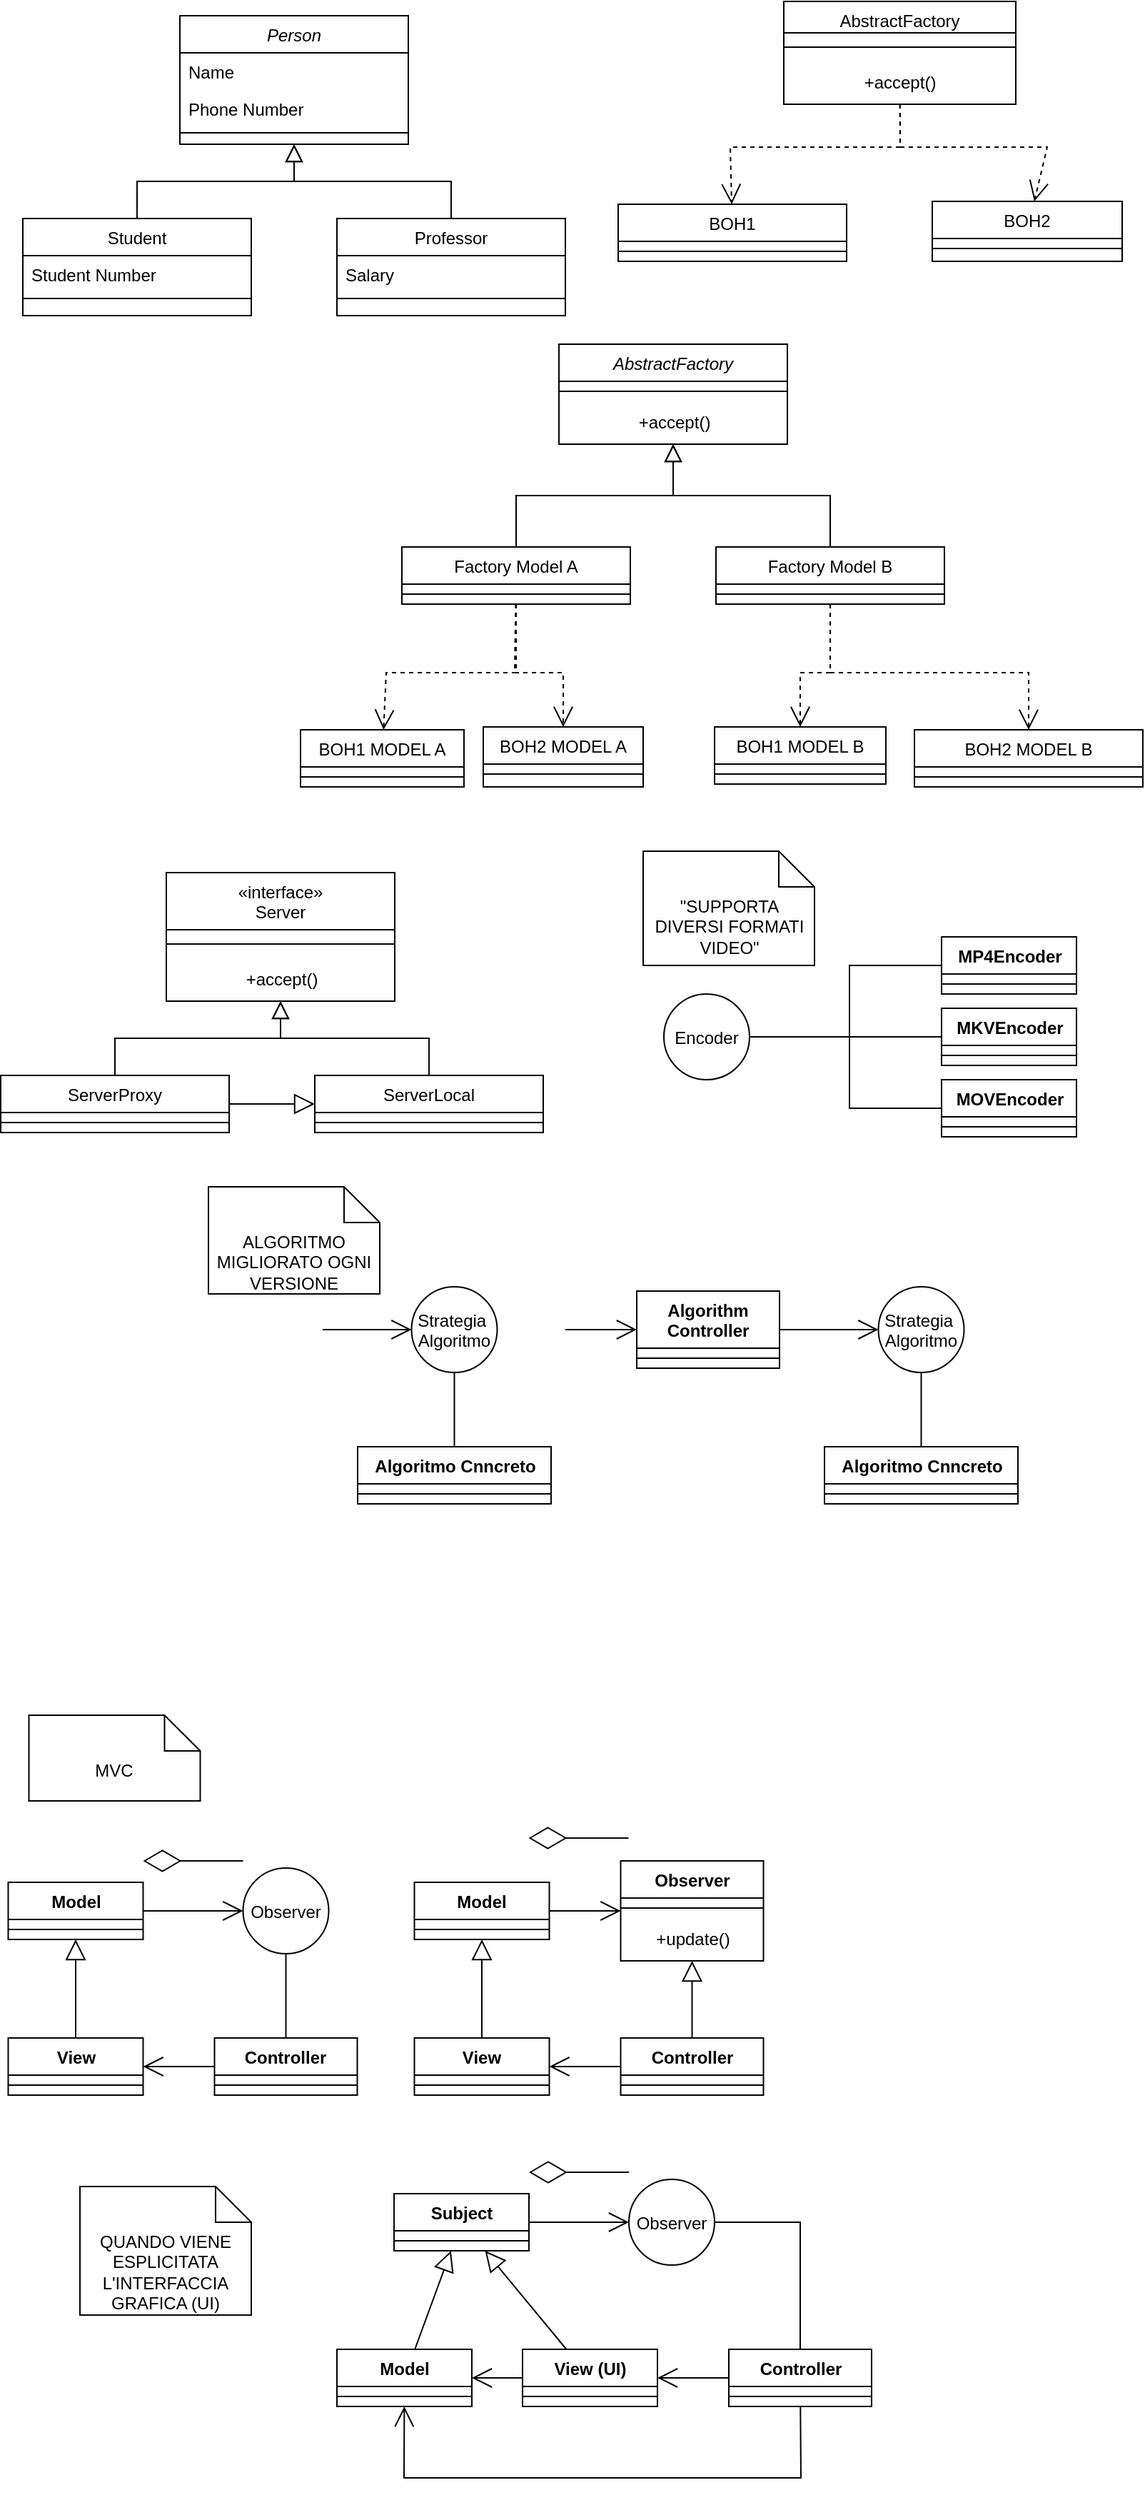 <mxfile version="26.0.14">
  <diagram id="C5RBs43oDa-KdzZeNtuy" name="Page-1">
    <mxGraphModel dx="1434" dy="784" grid="1" gridSize="10" guides="1" tooltips="1" connect="1" arrows="1" fold="1" page="1" pageScale="1" pageWidth="827" pageHeight="1169" math="0" shadow="0">
      <root>
        <mxCell id="WIyWlLk6GJQsqaUBKTNV-0" />
        <mxCell id="WIyWlLk6GJQsqaUBKTNV-1" parent="WIyWlLk6GJQsqaUBKTNV-0" />
        <mxCell id="zkfFHV4jXpPFQw0GAbJ--0" value="Person" style="swimlane;fontStyle=2;align=center;verticalAlign=top;childLayout=stackLayout;horizontal=1;startSize=26;horizontalStack=0;resizeParent=1;resizeLast=0;collapsible=1;marginBottom=0;rounded=0;shadow=0;strokeWidth=1;" parent="WIyWlLk6GJQsqaUBKTNV-1" vertex="1">
          <mxGeometry x="140" y="10" width="160" height="90" as="geometry">
            <mxRectangle x="230" y="140" width="160" height="26" as="alternateBounds" />
          </mxGeometry>
        </mxCell>
        <mxCell id="zkfFHV4jXpPFQw0GAbJ--1" value="Name" style="text;align=left;verticalAlign=top;spacingLeft=4;spacingRight=4;overflow=hidden;rotatable=0;points=[[0,0.5],[1,0.5]];portConstraint=eastwest;" parent="zkfFHV4jXpPFQw0GAbJ--0" vertex="1">
          <mxGeometry y="26" width="160" height="26" as="geometry" />
        </mxCell>
        <mxCell id="zkfFHV4jXpPFQw0GAbJ--2" value="Phone Number" style="text;align=left;verticalAlign=top;spacingLeft=4;spacingRight=4;overflow=hidden;rotatable=0;points=[[0,0.5],[1,0.5]];portConstraint=eastwest;rounded=0;shadow=0;html=0;" parent="zkfFHV4jXpPFQw0GAbJ--0" vertex="1">
          <mxGeometry y="52" width="160" height="26" as="geometry" />
        </mxCell>
        <mxCell id="zkfFHV4jXpPFQw0GAbJ--4" value="" style="line;html=1;strokeWidth=1;align=left;verticalAlign=middle;spacingTop=-1;spacingLeft=3;spacingRight=3;rotatable=0;labelPosition=right;points=[];portConstraint=eastwest;" parent="zkfFHV4jXpPFQw0GAbJ--0" vertex="1">
          <mxGeometry y="78" width="160" height="8" as="geometry" />
        </mxCell>
        <mxCell id="zkfFHV4jXpPFQw0GAbJ--6" value="Student" style="swimlane;fontStyle=0;align=center;verticalAlign=top;childLayout=stackLayout;horizontal=1;startSize=26;horizontalStack=0;resizeParent=1;resizeLast=0;collapsible=1;marginBottom=0;rounded=0;shadow=0;strokeWidth=1;" parent="WIyWlLk6GJQsqaUBKTNV-1" vertex="1">
          <mxGeometry x="30" y="152" width="160" height="68" as="geometry">
            <mxRectangle x="120" y="360" width="160" height="26" as="alternateBounds" />
          </mxGeometry>
        </mxCell>
        <mxCell id="zkfFHV4jXpPFQw0GAbJ--7" value="Student Number" style="text;align=left;verticalAlign=top;spacingLeft=4;spacingRight=4;overflow=hidden;rotatable=0;points=[[0,0.5],[1,0.5]];portConstraint=eastwest;" parent="zkfFHV4jXpPFQw0GAbJ--6" vertex="1">
          <mxGeometry y="26" width="160" height="26" as="geometry" />
        </mxCell>
        <mxCell id="zkfFHV4jXpPFQw0GAbJ--9" value="" style="line;html=1;strokeWidth=1;align=left;verticalAlign=middle;spacingTop=-1;spacingLeft=3;spacingRight=3;rotatable=0;labelPosition=right;points=[];portConstraint=eastwest;" parent="zkfFHV4jXpPFQw0GAbJ--6" vertex="1">
          <mxGeometry y="52" width="160" height="8" as="geometry" />
        </mxCell>
        <mxCell id="zkfFHV4jXpPFQw0GAbJ--12" value="" style="endArrow=block;endSize=10;endFill=0;shadow=0;strokeWidth=1;rounded=0;curved=0;edgeStyle=elbowEdgeStyle;elbow=vertical;" parent="WIyWlLk6GJQsqaUBKTNV-1" source="zkfFHV4jXpPFQw0GAbJ--6" target="zkfFHV4jXpPFQw0GAbJ--0" edge="1">
          <mxGeometry width="160" relative="1" as="geometry">
            <mxPoint x="190" y="63" as="sourcePoint" />
            <mxPoint x="190" y="63" as="targetPoint" />
          </mxGeometry>
        </mxCell>
        <mxCell id="zkfFHV4jXpPFQw0GAbJ--13" value="Professor" style="swimlane;fontStyle=0;align=center;verticalAlign=top;childLayout=stackLayout;horizontal=1;startSize=26;horizontalStack=0;resizeParent=1;resizeLast=0;collapsible=1;marginBottom=0;rounded=0;shadow=0;strokeWidth=1;" parent="WIyWlLk6GJQsqaUBKTNV-1" vertex="1">
          <mxGeometry x="250" y="152" width="160" height="68" as="geometry">
            <mxRectangle x="340" y="380" width="170" height="26" as="alternateBounds" />
          </mxGeometry>
        </mxCell>
        <mxCell id="zkfFHV4jXpPFQw0GAbJ--14" value="Salary" style="text;align=left;verticalAlign=top;spacingLeft=4;spacingRight=4;overflow=hidden;rotatable=0;points=[[0,0.5],[1,0.5]];portConstraint=eastwest;" parent="zkfFHV4jXpPFQw0GAbJ--13" vertex="1">
          <mxGeometry y="26" width="160" height="26" as="geometry" />
        </mxCell>
        <mxCell id="zkfFHV4jXpPFQw0GAbJ--15" value="" style="line;html=1;strokeWidth=1;align=left;verticalAlign=middle;spacingTop=-1;spacingLeft=3;spacingRight=3;rotatable=0;labelPosition=right;points=[];portConstraint=eastwest;" parent="zkfFHV4jXpPFQw0GAbJ--13" vertex="1">
          <mxGeometry y="52" width="160" height="8" as="geometry" />
        </mxCell>
        <mxCell id="zkfFHV4jXpPFQw0GAbJ--16" value="" style="endArrow=block;endSize=10;endFill=0;shadow=0;strokeWidth=1;rounded=0;curved=0;edgeStyle=elbowEdgeStyle;elbow=vertical;" parent="WIyWlLk6GJQsqaUBKTNV-1" source="zkfFHV4jXpPFQw0GAbJ--13" target="zkfFHV4jXpPFQw0GAbJ--0" edge="1">
          <mxGeometry width="160" relative="1" as="geometry">
            <mxPoint x="200" y="233" as="sourcePoint" />
            <mxPoint x="300" y="131" as="targetPoint" />
          </mxGeometry>
        </mxCell>
        <mxCell id="jRXq9o4tD8H6yFAI-L7B-64" value="View" style="swimlane;fontStyle=1;align=center;verticalAlign=top;childLayout=stackLayout;horizontal=1;startSize=26;horizontalStack=0;resizeParent=1;resizeParentMax=0;resizeLast=0;collapsible=1;marginBottom=0;whiteSpace=wrap;html=1;" parent="WIyWlLk6GJQsqaUBKTNV-1" vertex="1">
          <mxGeometry x="19.75" y="1426" width="94.5" height="40" as="geometry" />
        </mxCell>
        <mxCell id="jRXq9o4tD8H6yFAI-L7B-66" value="" style="line;strokeWidth=1;fillColor=none;align=left;verticalAlign=middle;spacingTop=-1;spacingLeft=3;spacingRight=3;rotatable=0;labelPosition=right;points=[];portConstraint=eastwest;strokeColor=inherit;" parent="jRXq9o4tD8H6yFAI-L7B-64" vertex="1">
          <mxGeometry y="26" width="94.5" height="14" as="geometry" />
        </mxCell>
        <mxCell id="jRXq9o4tD8H6yFAI-L7B-68" value="Model" style="swimlane;fontStyle=1;align=center;verticalAlign=top;childLayout=stackLayout;horizontal=1;startSize=26;horizontalStack=0;resizeParent=1;resizeParentMax=0;resizeLast=0;collapsible=1;marginBottom=0;whiteSpace=wrap;html=1;" parent="WIyWlLk6GJQsqaUBKTNV-1" vertex="1">
          <mxGeometry x="19.75" y="1317" width="94.5" height="40" as="geometry" />
        </mxCell>
        <mxCell id="jRXq9o4tD8H6yFAI-L7B-70" value="" style="line;strokeWidth=1;fillColor=none;align=left;verticalAlign=middle;spacingTop=-1;spacingLeft=3;spacingRight=3;rotatable=0;labelPosition=right;points=[];portConstraint=eastwest;strokeColor=inherit;" parent="jRXq9o4tD8H6yFAI-L7B-68" vertex="1">
          <mxGeometry y="26" width="94.5" height="14" as="geometry" />
        </mxCell>
        <mxCell id="jRXq9o4tD8H6yFAI-L7B-72" value="Controller" style="swimlane;fontStyle=1;align=center;verticalAlign=top;childLayout=stackLayout;horizontal=1;startSize=26;horizontalStack=0;resizeParent=1;resizeParentMax=0;resizeLast=0;collapsible=1;marginBottom=0;whiteSpace=wrap;html=1;" parent="WIyWlLk6GJQsqaUBKTNV-1" vertex="1">
          <mxGeometry x="164.25" y="1426" width="100" height="40" as="geometry" />
        </mxCell>
        <mxCell id="jRXq9o4tD8H6yFAI-L7B-74" value="" style="line;strokeWidth=1;fillColor=none;align=left;verticalAlign=middle;spacingTop=-1;spacingLeft=3;spacingRight=3;rotatable=0;labelPosition=right;points=[];portConstraint=eastwest;strokeColor=inherit;" parent="jRXq9o4tD8H6yFAI-L7B-72" vertex="1">
          <mxGeometry y="26" width="100" height="14" as="geometry" />
        </mxCell>
        <mxCell id="jRXq9o4tD8H6yFAI-L7B-76" value="" style="endArrow=open;endFill=1;endSize=12;html=1;rounded=0;" parent="WIyWlLk6GJQsqaUBKTNV-1" source="jRXq9o4tD8H6yFAI-L7B-72" target="jRXq9o4tD8H6yFAI-L7B-64" edge="1">
          <mxGeometry width="160" relative="1" as="geometry">
            <mxPoint x="-44.25" y="1465" as="sourcePoint" />
            <mxPoint x="15.75" y="1465" as="targetPoint" />
          </mxGeometry>
        </mxCell>
        <mxCell id="jRXq9o4tD8H6yFAI-L7B-86" style="edgeStyle=orthogonalEdgeStyle;rounded=0;orthogonalLoop=1;jettySize=auto;html=1;entryX=0.5;entryY=0;entryDx=0;entryDy=0;strokeColor=default;curved=0;endArrow=none;endFill=0;startFill=0;" parent="WIyWlLk6GJQsqaUBKTNV-1" source="jRXq9o4tD8H6yFAI-L7B-104" target="jRXq9o4tD8H6yFAI-L7B-72" edge="1">
          <mxGeometry relative="1" as="geometry">
            <mxPoint x="214.25" y="1365.5" as="sourcePoint" />
          </mxGeometry>
        </mxCell>
        <mxCell id="jRXq9o4tD8H6yFAI-L7B-82" value="" style="endArrow=open;endFill=1;endSize=12;html=1;rounded=0;" parent="WIyWlLk6GJQsqaUBKTNV-1" source="jRXq9o4tD8H6yFAI-L7B-68" target="jRXq9o4tD8H6yFAI-L7B-104" edge="1">
          <mxGeometry width="160" relative="1" as="geometry">
            <mxPoint x="19.75" y="1334" as="sourcePoint" />
            <mxPoint x="185.75" y="1337" as="targetPoint" />
          </mxGeometry>
        </mxCell>
        <mxCell id="jRXq9o4tD8H6yFAI-L7B-84" value="" style="endArrow=block;endFill=0;endSize=12;html=1;rounded=0;" parent="WIyWlLk6GJQsqaUBKTNV-1" source="jRXq9o4tD8H6yFAI-L7B-64" target="jRXq9o4tD8H6yFAI-L7B-68" edge="1">
          <mxGeometry width="160" relative="1" as="geometry">
            <mxPoint x="95.75" y="1436" as="sourcePoint" />
            <mxPoint x="255.75" y="1436" as="targetPoint" />
          </mxGeometry>
        </mxCell>
        <mxCell id="jRXq9o4tD8H6yFAI-L7B-87" value="MVC" style="shape=note2;boundedLbl=1;whiteSpace=wrap;html=1;size=25;verticalAlign=top;align=center;" parent="WIyWlLk6GJQsqaUBKTNV-1" vertex="1">
          <mxGeometry x="34.25" y="1200" width="120" height="60" as="geometry" />
        </mxCell>
        <mxCell id="jRXq9o4tD8H6yFAI-L7B-88" value="View" style="swimlane;fontStyle=1;align=center;verticalAlign=top;childLayout=stackLayout;horizontal=1;startSize=26;horizontalStack=0;resizeParent=1;resizeParentMax=0;resizeLast=0;collapsible=1;marginBottom=0;whiteSpace=wrap;html=1;" parent="WIyWlLk6GJQsqaUBKTNV-1" vertex="1">
          <mxGeometry x="304.25" y="1426" width="94.5" height="40" as="geometry" />
        </mxCell>
        <mxCell id="jRXq9o4tD8H6yFAI-L7B-89" value="" style="line;strokeWidth=1;fillColor=none;align=left;verticalAlign=middle;spacingTop=-1;spacingLeft=3;spacingRight=3;rotatable=0;labelPosition=right;points=[];portConstraint=eastwest;strokeColor=inherit;" parent="jRXq9o4tD8H6yFAI-L7B-88" vertex="1">
          <mxGeometry y="26" width="94.5" height="14" as="geometry" />
        </mxCell>
        <mxCell id="jRXq9o4tD8H6yFAI-L7B-90" value="Model" style="swimlane;fontStyle=1;align=center;verticalAlign=top;childLayout=stackLayout;horizontal=1;startSize=26;horizontalStack=0;resizeParent=1;resizeParentMax=0;resizeLast=0;collapsible=1;marginBottom=0;whiteSpace=wrap;html=1;" parent="WIyWlLk6GJQsqaUBKTNV-1" vertex="1">
          <mxGeometry x="304.25" y="1317" width="94.5" height="40" as="geometry" />
        </mxCell>
        <mxCell id="jRXq9o4tD8H6yFAI-L7B-91" value="" style="line;strokeWidth=1;fillColor=none;align=left;verticalAlign=middle;spacingTop=-1;spacingLeft=3;spacingRight=3;rotatable=0;labelPosition=right;points=[];portConstraint=eastwest;strokeColor=inherit;" parent="jRXq9o4tD8H6yFAI-L7B-90" vertex="1">
          <mxGeometry y="26" width="94.5" height="14" as="geometry" />
        </mxCell>
        <mxCell id="jRXq9o4tD8H6yFAI-L7B-92" value="Controller" style="swimlane;fontStyle=1;align=center;verticalAlign=top;childLayout=stackLayout;horizontal=1;startSize=26;horizontalStack=0;resizeParent=1;resizeParentMax=0;resizeLast=0;collapsible=1;marginBottom=0;whiteSpace=wrap;html=1;" parent="WIyWlLk6GJQsqaUBKTNV-1" vertex="1">
          <mxGeometry x="448.75" y="1426" width="100" height="40" as="geometry" />
        </mxCell>
        <mxCell id="jRXq9o4tD8H6yFAI-L7B-93" value="" style="line;strokeWidth=1;fillColor=none;align=left;verticalAlign=middle;spacingTop=-1;spacingLeft=3;spacingRight=3;rotatable=0;labelPosition=right;points=[];portConstraint=eastwest;strokeColor=inherit;" parent="jRXq9o4tD8H6yFAI-L7B-92" vertex="1">
          <mxGeometry y="26" width="100" height="14" as="geometry" />
        </mxCell>
        <mxCell id="jRXq9o4tD8H6yFAI-L7B-94" value="" style="endArrow=open;endFill=1;endSize=12;html=1;rounded=0;" parent="WIyWlLk6GJQsqaUBKTNV-1" source="jRXq9o4tD8H6yFAI-L7B-92" target="jRXq9o4tD8H6yFAI-L7B-88" edge="1">
          <mxGeometry width="160" relative="1" as="geometry">
            <mxPoint x="240.25" y="1465" as="sourcePoint" />
            <mxPoint x="300.25" y="1465" as="targetPoint" />
          </mxGeometry>
        </mxCell>
        <mxCell id="jRXq9o4tD8H6yFAI-L7B-97" value="" style="endArrow=open;endFill=1;endSize=12;html=1;rounded=0;" parent="WIyWlLk6GJQsqaUBKTNV-1" source="jRXq9o4tD8H6yFAI-L7B-90" target="jRXq9o4tD8H6yFAI-L7B-99" edge="1">
          <mxGeometry width="160" relative="1" as="geometry">
            <mxPoint x="304.25" y="1334" as="sourcePoint" />
            <mxPoint x="470.25" y="1337" as="targetPoint" />
          </mxGeometry>
        </mxCell>
        <mxCell id="jRXq9o4tD8H6yFAI-L7B-98" value="" style="endArrow=block;endFill=0;endSize=12;html=1;rounded=0;" parent="WIyWlLk6GJQsqaUBKTNV-1" source="jRXq9o4tD8H6yFAI-L7B-88" target="jRXq9o4tD8H6yFAI-L7B-90" edge="1">
          <mxGeometry width="160" relative="1" as="geometry">
            <mxPoint x="380.25" y="1436" as="sourcePoint" />
            <mxPoint x="540.25" y="1436" as="targetPoint" />
          </mxGeometry>
        </mxCell>
        <mxCell id="jRXq9o4tD8H6yFAI-L7B-99" value="Observer" style="swimlane;fontStyle=1;align=center;verticalAlign=top;childLayout=stackLayout;horizontal=1;startSize=26;horizontalStack=0;resizeParent=1;resizeParentMax=0;resizeLast=0;collapsible=1;marginBottom=0;whiteSpace=wrap;html=1;" parent="WIyWlLk6GJQsqaUBKTNV-1" vertex="1">
          <mxGeometry x="448.75" y="1302" width="100" height="70" as="geometry" />
        </mxCell>
        <mxCell id="jRXq9o4tD8H6yFAI-L7B-100" value="" style="line;strokeWidth=1;fillColor=none;align=left;verticalAlign=middle;spacingTop=-1;spacingLeft=3;spacingRight=3;rotatable=0;labelPosition=right;points=[];portConstraint=eastwest;strokeColor=inherit;" parent="jRXq9o4tD8H6yFAI-L7B-99" vertex="1">
          <mxGeometry y="26" width="100" height="14" as="geometry" />
        </mxCell>
        <mxCell id="jRXq9o4tD8H6yFAI-L7B-102" value="+update()" style="text;html=1;align=center;verticalAlign=middle;resizable=0;points=[];autosize=1;strokeColor=none;fillColor=none;" parent="jRXq9o4tD8H6yFAI-L7B-99" vertex="1">
          <mxGeometry y="40" width="100" height="30" as="geometry" />
        </mxCell>
        <mxCell id="jRXq9o4tD8H6yFAI-L7B-103" value="" style="endArrow=block;endFill=0;endSize=12;html=1;rounded=0;" parent="WIyWlLk6GJQsqaUBKTNV-1" source="jRXq9o4tD8H6yFAI-L7B-92" target="jRXq9o4tD8H6yFAI-L7B-99" edge="1">
          <mxGeometry width="160" relative="1" as="geometry">
            <mxPoint x="584.25" y="1434.5" as="sourcePoint" />
            <mxPoint x="584.25" y="1365.5" as="targetPoint" />
          </mxGeometry>
        </mxCell>
        <mxCell id="jRXq9o4tD8H6yFAI-L7B-104" value="Observer" style="ellipse;" parent="WIyWlLk6GJQsqaUBKTNV-1" vertex="1">
          <mxGeometry x="184.25" y="1307" width="60" height="60" as="geometry" />
        </mxCell>
        <mxCell id="jRXq9o4tD8H6yFAI-L7B-110" value="ServerProxy" style="swimlane;fontStyle=0;align=center;verticalAlign=top;childLayout=stackLayout;horizontal=1;startSize=26;horizontalStack=0;resizeParent=1;resizeLast=0;collapsible=1;marginBottom=0;rounded=0;shadow=0;strokeWidth=1;" parent="WIyWlLk6GJQsqaUBKTNV-1" vertex="1">
          <mxGeometry x="14.5" y="752" width="160" height="40" as="geometry">
            <mxRectangle x="120" y="360" width="160" height="26" as="alternateBounds" />
          </mxGeometry>
        </mxCell>
        <mxCell id="jRXq9o4tD8H6yFAI-L7B-112" value="" style="line;html=1;strokeWidth=1;align=left;verticalAlign=middle;spacingTop=-1;spacingLeft=3;spacingRight=3;rotatable=0;labelPosition=right;points=[];portConstraint=eastwest;" parent="jRXq9o4tD8H6yFAI-L7B-110" vertex="1">
          <mxGeometry y="26" width="160" height="14" as="geometry" />
        </mxCell>
        <mxCell id="jRXq9o4tD8H6yFAI-L7B-113" value="" style="endArrow=block;endSize=10;endFill=0;shadow=0;strokeWidth=1;rounded=0;curved=0;edgeStyle=elbowEdgeStyle;elbow=vertical;" parent="WIyWlLk6GJQsqaUBKTNV-1" source="jRXq9o4tD8H6yFAI-L7B-110" target="jRXq9o4tD8H6yFAI-L7B-122" edge="1">
          <mxGeometry width="160" relative="1" as="geometry">
            <mxPoint x="174.5" y="663" as="sourcePoint" />
            <mxPoint x="200" y="681" as="targetPoint" />
          </mxGeometry>
        </mxCell>
        <mxCell id="jRXq9o4tD8H6yFAI-L7B-114" value="ServerLocal" style="swimlane;fontStyle=0;align=center;verticalAlign=top;childLayout=stackLayout;horizontal=1;startSize=26;horizontalStack=0;resizeParent=1;resizeLast=0;collapsible=1;marginBottom=0;rounded=0;shadow=0;strokeWidth=1;" parent="WIyWlLk6GJQsqaUBKTNV-1" vertex="1">
          <mxGeometry x="234.5" y="752" width="160" height="40" as="geometry">
            <mxRectangle x="340" y="380" width="170" height="26" as="alternateBounds" />
          </mxGeometry>
        </mxCell>
        <mxCell id="jRXq9o4tD8H6yFAI-L7B-116" value="" style="line;html=1;strokeWidth=1;align=left;verticalAlign=middle;spacingTop=-1;spacingLeft=3;spacingRight=3;rotatable=0;labelPosition=right;points=[];portConstraint=eastwest;" parent="jRXq9o4tD8H6yFAI-L7B-114" vertex="1">
          <mxGeometry y="26" width="160" height="14" as="geometry" />
        </mxCell>
        <mxCell id="jRXq9o4tD8H6yFAI-L7B-117" value="" style="endArrow=block;endSize=10;endFill=0;shadow=0;strokeWidth=1;rounded=0;curved=0;edgeStyle=elbowEdgeStyle;elbow=vertical;" parent="WIyWlLk6GJQsqaUBKTNV-1" source="jRXq9o4tD8H6yFAI-L7B-114" target="jRXq9o4tD8H6yFAI-L7B-122" edge="1">
          <mxGeometry width="160" relative="1" as="geometry">
            <mxPoint x="184.5" y="833" as="sourcePoint" />
            <mxPoint x="200" y="681" as="targetPoint" />
          </mxGeometry>
        </mxCell>
        <mxCell id="jRXq9o4tD8H6yFAI-L7B-122" value="«interface»&#xa;Server" style="swimlane;fontStyle=0;align=center;verticalAlign=top;childLayout=stackLayout;horizontal=1;startSize=40;horizontalStack=0;resizeParent=1;resizeLast=0;collapsible=1;marginBottom=0;rounded=0;shadow=0;strokeWidth=1;" parent="WIyWlLk6GJQsqaUBKTNV-1" vertex="1">
          <mxGeometry x="130.5" y="610" width="160" height="90" as="geometry">
            <mxRectangle x="530" y="280" width="170" height="26" as="alternateBounds" />
          </mxGeometry>
        </mxCell>
        <mxCell id="jRXq9o4tD8H6yFAI-L7B-124" value="" style="line;html=1;strokeWidth=1;align=left;verticalAlign=middle;spacingTop=-1;spacingLeft=3;spacingRight=3;rotatable=0;labelPosition=right;points=[];portConstraint=eastwest;" parent="jRXq9o4tD8H6yFAI-L7B-122" vertex="1">
          <mxGeometry y="40" width="160" height="20" as="geometry" />
        </mxCell>
        <mxCell id="jRXq9o4tD8H6yFAI-L7B-130" value="+accept()" style="text;html=1;align=center;verticalAlign=middle;resizable=0;points=[];autosize=1;strokeColor=none;fillColor=none;" parent="jRXq9o4tD8H6yFAI-L7B-122" vertex="1">
          <mxGeometry y="60" width="160" height="30" as="geometry" />
        </mxCell>
        <mxCell id="jRXq9o4tD8H6yFAI-L7B-132" value="" style="endArrow=block;endFill=0;endSize=12;html=1;rounded=0;" parent="WIyWlLk6GJQsqaUBKTNV-1" source="jRXq9o4tD8H6yFAI-L7B-110" target="jRXq9o4tD8H6yFAI-L7B-114" edge="1">
          <mxGeometry width="160" relative="1" as="geometry">
            <mxPoint x="-49.5" y="680" as="sourcePoint" />
            <mxPoint x="110.5" y="680" as="targetPoint" />
          </mxGeometry>
        </mxCell>
        <mxCell id="jRXq9o4tD8H6yFAI-L7B-133" value="Encoder" style="ellipse;" parent="WIyWlLk6GJQsqaUBKTNV-1" vertex="1">
          <mxGeometry x="479" y="695" width="60" height="60" as="geometry" />
        </mxCell>
        <mxCell id="jRXq9o4tD8H6yFAI-L7B-134" value="MOVEncoder" style="swimlane;fontStyle=1;align=center;verticalAlign=top;childLayout=stackLayout;horizontal=1;startSize=26;horizontalStack=0;resizeParent=1;resizeParentMax=0;resizeLast=0;collapsible=1;marginBottom=0;whiteSpace=wrap;html=1;" parent="WIyWlLk6GJQsqaUBKTNV-1" vertex="1">
          <mxGeometry x="673.5" y="755" width="94.5" height="40" as="geometry" />
        </mxCell>
        <mxCell id="jRXq9o4tD8H6yFAI-L7B-135" value="" style="line;strokeWidth=1;fillColor=none;align=left;verticalAlign=middle;spacingTop=-1;spacingLeft=3;spacingRight=3;rotatable=0;labelPosition=right;points=[];portConstraint=eastwest;strokeColor=inherit;" parent="jRXq9o4tD8H6yFAI-L7B-134" vertex="1">
          <mxGeometry y="26" width="94.5" height="14" as="geometry" />
        </mxCell>
        <mxCell id="jRXq9o4tD8H6yFAI-L7B-136" value="MKVEncoder" style="swimlane;fontStyle=1;align=center;verticalAlign=top;childLayout=stackLayout;horizontal=1;startSize=26;horizontalStack=0;resizeParent=1;resizeParentMax=0;resizeLast=0;collapsible=1;marginBottom=0;whiteSpace=wrap;html=1;" parent="WIyWlLk6GJQsqaUBKTNV-1" vertex="1">
          <mxGeometry x="673.5" y="705" width="94.5" height="40" as="geometry" />
        </mxCell>
        <mxCell id="jRXq9o4tD8H6yFAI-L7B-137" value="" style="line;strokeWidth=1;fillColor=none;align=left;verticalAlign=middle;spacingTop=-1;spacingLeft=3;spacingRight=3;rotatable=0;labelPosition=right;points=[];portConstraint=eastwest;strokeColor=inherit;" parent="jRXq9o4tD8H6yFAI-L7B-136" vertex="1">
          <mxGeometry y="26" width="94.5" height="14" as="geometry" />
        </mxCell>
        <mxCell id="jRXq9o4tD8H6yFAI-L7B-138" value="MP4Encoder" style="swimlane;fontStyle=1;align=center;verticalAlign=top;childLayout=stackLayout;horizontal=1;startSize=26;horizontalStack=0;resizeParent=1;resizeParentMax=0;resizeLast=0;collapsible=1;marginBottom=0;whiteSpace=wrap;html=1;" parent="WIyWlLk6GJQsqaUBKTNV-1" vertex="1">
          <mxGeometry x="673.5" y="655" width="94.5" height="40" as="geometry" />
        </mxCell>
        <mxCell id="jRXq9o4tD8H6yFAI-L7B-139" value="" style="line;strokeWidth=1;fillColor=none;align=left;verticalAlign=middle;spacingTop=-1;spacingLeft=3;spacingRight=3;rotatable=0;labelPosition=right;points=[];portConstraint=eastwest;strokeColor=inherit;" parent="jRXq9o4tD8H6yFAI-L7B-138" vertex="1">
          <mxGeometry y="26" width="94.5" height="14" as="geometry" />
        </mxCell>
        <mxCell id="jRXq9o4tD8H6yFAI-L7B-140" style="edgeStyle=orthogonalEdgeStyle;rounded=0;orthogonalLoop=1;jettySize=auto;html=1;strokeColor=default;curved=0;endArrow=none;endFill=0;startFill=0;" parent="WIyWlLk6GJQsqaUBKTNV-1" source="jRXq9o4tD8H6yFAI-L7B-133" target="jRXq9o4tD8H6yFAI-L7B-138" edge="1">
          <mxGeometry relative="1" as="geometry">
            <mxPoint x="669" y="416" as="sourcePoint" />
            <mxPoint x="669" y="475" as="targetPoint" />
            <Array as="points">
              <mxPoint x="609" y="725" />
              <mxPoint x="609" y="675" />
            </Array>
          </mxGeometry>
        </mxCell>
        <mxCell id="jRXq9o4tD8H6yFAI-L7B-141" style="edgeStyle=orthogonalEdgeStyle;rounded=0;orthogonalLoop=1;jettySize=auto;html=1;strokeColor=default;curved=0;endArrow=none;endFill=0;startFill=0;" parent="WIyWlLk6GJQsqaUBKTNV-1" source="jRXq9o4tD8H6yFAI-L7B-133" target="jRXq9o4tD8H6yFAI-L7B-136" edge="1">
          <mxGeometry relative="1" as="geometry">
            <mxPoint x="549" y="735" as="sourcePoint" />
            <mxPoint x="636" y="695" as="targetPoint" />
          </mxGeometry>
        </mxCell>
        <mxCell id="jRXq9o4tD8H6yFAI-L7B-142" style="edgeStyle=orthogonalEdgeStyle;rounded=0;orthogonalLoop=1;jettySize=auto;html=1;strokeColor=default;curved=0;endArrow=none;endFill=0;startFill=0;" parent="WIyWlLk6GJQsqaUBKTNV-1" source="jRXq9o4tD8H6yFAI-L7B-133" target="jRXq9o4tD8H6yFAI-L7B-134" edge="1">
          <mxGeometry relative="1" as="geometry">
            <mxPoint x="559" y="745" as="sourcePoint" />
            <mxPoint x="646" y="705" as="targetPoint" />
            <Array as="points">
              <mxPoint x="609" y="725" />
              <mxPoint x="609" y="775" />
            </Array>
          </mxGeometry>
        </mxCell>
        <mxCell id="jRXq9o4tD8H6yFAI-L7B-144" value="&quot;SUPPORTA DIVERSI FORMATI VIDEO&quot;" style="shape=note2;boundedLbl=1;whiteSpace=wrap;html=1;size=25;verticalAlign=top;align=center;" parent="WIyWlLk6GJQsqaUBKTNV-1" vertex="1">
          <mxGeometry x="464.5" y="595" width="120" height="80" as="geometry" />
        </mxCell>
        <mxCell id="jRXq9o4tD8H6yFAI-L7B-145" value="" style="endArrow=diamondThin;endFill=0;endSize=24;html=1;rounded=0;" parent="WIyWlLk6GJQsqaUBKTNV-1" edge="1">
          <mxGeometry width="160" relative="1" as="geometry">
            <mxPoint x="184.25" y="1302" as="sourcePoint" />
            <mxPoint x="114.25" y="1302" as="targetPoint" />
          </mxGeometry>
        </mxCell>
        <mxCell id="jRXq9o4tD8H6yFAI-L7B-160" value="View (UI)" style="swimlane;fontStyle=1;align=center;verticalAlign=top;childLayout=stackLayout;horizontal=1;startSize=26;horizontalStack=0;resizeParent=1;resizeParentMax=0;resizeLast=0;collapsible=1;marginBottom=0;whiteSpace=wrap;html=1;" parent="WIyWlLk6GJQsqaUBKTNV-1" vertex="1">
          <mxGeometry x="380" y="1644" width="94.5" height="40" as="geometry" />
        </mxCell>
        <mxCell id="jRXq9o4tD8H6yFAI-L7B-161" value="" style="line;strokeWidth=1;fillColor=none;align=left;verticalAlign=middle;spacingTop=-1;spacingLeft=3;spacingRight=3;rotatable=0;labelPosition=right;points=[];portConstraint=eastwest;strokeColor=inherit;" parent="jRXq9o4tD8H6yFAI-L7B-160" vertex="1">
          <mxGeometry y="26" width="94.5" height="14" as="geometry" />
        </mxCell>
        <mxCell id="jRXq9o4tD8H6yFAI-L7B-162" value="Subject" style="swimlane;fontStyle=1;align=center;verticalAlign=top;childLayout=stackLayout;horizontal=1;startSize=26;horizontalStack=0;resizeParent=1;resizeParentMax=0;resizeLast=0;collapsible=1;marginBottom=0;whiteSpace=wrap;html=1;" parent="WIyWlLk6GJQsqaUBKTNV-1" vertex="1">
          <mxGeometry x="290" y="1535" width="94.5" height="40" as="geometry" />
        </mxCell>
        <mxCell id="jRXq9o4tD8H6yFAI-L7B-163" value="" style="line;strokeWidth=1;fillColor=none;align=left;verticalAlign=middle;spacingTop=-1;spacingLeft=3;spacingRight=3;rotatable=0;labelPosition=right;points=[];portConstraint=eastwest;strokeColor=inherit;" parent="jRXq9o4tD8H6yFAI-L7B-162" vertex="1">
          <mxGeometry y="26" width="94.5" height="14" as="geometry" />
        </mxCell>
        <mxCell id="jRXq9o4tD8H6yFAI-L7B-164" value="Controller" style="swimlane;fontStyle=1;align=center;verticalAlign=top;childLayout=stackLayout;horizontal=1;startSize=26;horizontalStack=0;resizeParent=1;resizeParentMax=0;resizeLast=0;collapsible=1;marginBottom=0;whiteSpace=wrap;html=1;" parent="WIyWlLk6GJQsqaUBKTNV-1" vertex="1">
          <mxGeometry x="524.5" y="1644" width="100" height="40" as="geometry" />
        </mxCell>
        <mxCell id="jRXq9o4tD8H6yFAI-L7B-165" value="" style="line;strokeWidth=1;fillColor=none;align=left;verticalAlign=middle;spacingTop=-1;spacingLeft=3;spacingRight=3;rotatable=0;labelPosition=right;points=[];portConstraint=eastwest;strokeColor=inherit;" parent="jRXq9o4tD8H6yFAI-L7B-164" vertex="1">
          <mxGeometry y="26" width="100" height="14" as="geometry" />
        </mxCell>
        <mxCell id="jRXq9o4tD8H6yFAI-L7B-166" value="" style="endArrow=open;endFill=1;endSize=12;html=1;rounded=0;" parent="WIyWlLk6GJQsqaUBKTNV-1" source="jRXq9o4tD8H6yFAI-L7B-164" target="jRXq9o4tD8H6yFAI-L7B-160" edge="1">
          <mxGeometry width="160" relative="1" as="geometry">
            <mxPoint x="316" y="1683" as="sourcePoint" />
            <mxPoint x="376" y="1683" as="targetPoint" />
          </mxGeometry>
        </mxCell>
        <mxCell id="jRXq9o4tD8H6yFAI-L7B-167" style="edgeStyle=orthogonalEdgeStyle;rounded=0;orthogonalLoop=1;jettySize=auto;html=1;entryX=0.5;entryY=0;entryDx=0;entryDy=0;strokeColor=default;curved=0;endArrow=none;endFill=0;startFill=0;" parent="WIyWlLk6GJQsqaUBKTNV-1" source="jRXq9o4tD8H6yFAI-L7B-170" target="jRXq9o4tD8H6yFAI-L7B-164" edge="1">
          <mxGeometry relative="1" as="geometry">
            <mxPoint x="484.5" y="1583.5" as="sourcePoint" />
          </mxGeometry>
        </mxCell>
        <mxCell id="jRXq9o4tD8H6yFAI-L7B-168" value="" style="endArrow=open;endFill=1;endSize=12;html=1;rounded=0;" parent="WIyWlLk6GJQsqaUBKTNV-1" source="jRXq9o4tD8H6yFAI-L7B-162" target="jRXq9o4tD8H6yFAI-L7B-170" edge="1">
          <mxGeometry width="160" relative="1" as="geometry">
            <mxPoint x="290" y="1552" as="sourcePoint" />
            <mxPoint x="456.0" y="1555" as="targetPoint" />
          </mxGeometry>
        </mxCell>
        <mxCell id="jRXq9o4tD8H6yFAI-L7B-170" value="Observer" style="ellipse;" parent="WIyWlLk6GJQsqaUBKTNV-1" vertex="1">
          <mxGeometry x="454.5" y="1525" width="60" height="60" as="geometry" />
        </mxCell>
        <mxCell id="jRXq9o4tD8H6yFAI-L7B-171" value="" style="endArrow=diamondThin;endFill=0;endSize=24;html=1;rounded=0;" parent="WIyWlLk6GJQsqaUBKTNV-1" edge="1">
          <mxGeometry width="160" relative="1" as="geometry">
            <mxPoint x="454.5" y="1520" as="sourcePoint" />
            <mxPoint x="384.5" y="1520" as="targetPoint" />
          </mxGeometry>
        </mxCell>
        <mxCell id="jRXq9o4tD8H6yFAI-L7B-172" value="" style="endArrow=diamondThin;endFill=0;endSize=24;html=1;rounded=0;" parent="WIyWlLk6GJQsqaUBKTNV-1" edge="1">
          <mxGeometry width="160" relative="1" as="geometry">
            <mxPoint x="454.25" y="1286" as="sourcePoint" />
            <mxPoint x="384.25" y="1286" as="targetPoint" />
          </mxGeometry>
        </mxCell>
        <mxCell id="jRXq9o4tD8H6yFAI-L7B-173" value="Model" style="swimlane;fontStyle=1;align=center;verticalAlign=top;childLayout=stackLayout;horizontal=1;startSize=26;horizontalStack=0;resizeParent=1;resizeParentMax=0;resizeLast=0;collapsible=1;marginBottom=0;whiteSpace=wrap;html=1;" parent="WIyWlLk6GJQsqaUBKTNV-1" vertex="1">
          <mxGeometry x="250" y="1644" width="94.5" height="40" as="geometry" />
        </mxCell>
        <mxCell id="jRXq9o4tD8H6yFAI-L7B-174" value="" style="line;strokeWidth=1;fillColor=none;align=left;verticalAlign=middle;spacingTop=-1;spacingLeft=3;spacingRight=3;rotatable=0;labelPosition=right;points=[];portConstraint=eastwest;strokeColor=inherit;" parent="jRXq9o4tD8H6yFAI-L7B-173" vertex="1">
          <mxGeometry y="26" width="94.5" height="14" as="geometry" />
        </mxCell>
        <mxCell id="jRXq9o4tD8H6yFAI-L7B-175" value="" style="endArrow=open;endFill=1;endSize=12;html=1;rounded=0;" parent="WIyWlLk6GJQsqaUBKTNV-1" source="jRXq9o4tD8H6yFAI-L7B-160" target="jRXq9o4tD8H6yFAI-L7B-173" edge="1">
          <mxGeometry width="160" relative="1" as="geometry">
            <mxPoint x="375" y="1664" as="sourcePoint" />
            <mxPoint x="226" y="1683" as="targetPoint" />
          </mxGeometry>
        </mxCell>
        <mxCell id="jRXq9o4tD8H6yFAI-L7B-176" value="" style="endArrow=block;endFill=0;endSize=12;html=1;rounded=0;" parent="WIyWlLk6GJQsqaUBKTNV-1" source="jRXq9o4tD8H6yFAI-L7B-173" target="jRXq9o4tD8H6yFAI-L7B-162" edge="1">
          <mxGeometry width="160" relative="1" as="geometry">
            <mxPoint x="-3" y="1654" as="sourcePoint" />
            <mxPoint x="-3" y="1585" as="targetPoint" />
          </mxGeometry>
        </mxCell>
        <mxCell id="jRXq9o4tD8H6yFAI-L7B-177" value="" style="endArrow=block;endFill=0;endSize=12;html=1;rounded=0;" parent="WIyWlLk6GJQsqaUBKTNV-1" source="jRXq9o4tD8H6yFAI-L7B-160" target="jRXq9o4tD8H6yFAI-L7B-162" edge="1">
          <mxGeometry width="160" relative="1" as="geometry">
            <mxPoint x="315" y="1654" as="sourcePoint" />
            <mxPoint x="340" y="1585" as="targetPoint" />
          </mxGeometry>
        </mxCell>
        <mxCell id="jRXq9o4tD8H6yFAI-L7B-178" value="" style="endArrow=open;endFill=1;endSize=12;html=1;rounded=0;" parent="WIyWlLk6GJQsqaUBKTNV-1" source="jRXq9o4tD8H6yFAI-L7B-164" target="jRXq9o4tD8H6yFAI-L7B-173" edge="1">
          <mxGeometry width="160" relative="1" as="geometry">
            <mxPoint x="535" y="1674" as="sourcePoint" />
            <mxPoint x="485" y="1674" as="targetPoint" />
            <Array as="points">
              <mxPoint x="575" y="1734" />
              <mxPoint x="430" y="1734" />
              <mxPoint x="297" y="1734" />
            </Array>
          </mxGeometry>
        </mxCell>
        <mxCell id="jRXq9o4tD8H6yFAI-L7B-186" value="Algoritmo Cnncreto" style="swimlane;fontStyle=1;align=center;verticalAlign=top;childLayout=stackLayout;horizontal=1;startSize=26;horizontalStack=0;resizeParent=1;resizeParentMax=0;resizeLast=0;collapsible=1;marginBottom=0;whiteSpace=wrap;html=1;" parent="WIyWlLk6GJQsqaUBKTNV-1" vertex="1">
          <mxGeometry x="264.5" y="1012" width="135.5" height="40" as="geometry" />
        </mxCell>
        <mxCell id="jRXq9o4tD8H6yFAI-L7B-187" value="" style="line;strokeWidth=1;fillColor=none;align=left;verticalAlign=middle;spacingTop=-1;spacingLeft=3;spacingRight=3;rotatable=0;labelPosition=right;points=[];portConstraint=eastwest;strokeColor=inherit;" parent="jRXq9o4tD8H6yFAI-L7B-186" vertex="1">
          <mxGeometry y="26" width="135.5" height="14" as="geometry" />
        </mxCell>
        <mxCell id="jRXq9o4tD8H6yFAI-L7B-189" style="edgeStyle=orthogonalEdgeStyle;rounded=0;orthogonalLoop=1;jettySize=auto;html=1;entryX=0.5;entryY=0;entryDx=0;entryDy=0;strokeColor=default;curved=0;endArrow=none;endFill=0;startFill=0;" parent="WIyWlLk6GJQsqaUBKTNV-1" source="jRXq9o4tD8H6yFAI-L7B-192" target="jRXq9o4tD8H6yFAI-L7B-186" edge="1">
          <mxGeometry relative="1" as="geometry">
            <mxPoint x="314.5" y="951.5" as="sourcePoint" />
          </mxGeometry>
        </mxCell>
        <mxCell id="jRXq9o4tD8H6yFAI-L7B-192" value="Strategia &#xa;Algoritmo" style="ellipse;" parent="WIyWlLk6GJQsqaUBKTNV-1" vertex="1">
          <mxGeometry x="302.25" y="900" width="60" height="60" as="geometry" />
        </mxCell>
        <mxCell id="jRXq9o4tD8H6yFAI-L7B-194" value="" style="endArrow=open;endFill=1;endSize=12;html=1;rounded=0;" parent="WIyWlLk6GJQsqaUBKTNV-1" target="jRXq9o4tD8H6yFAI-L7B-192" edge="1">
          <mxGeometry width="160" relative="1" as="geometry">
            <mxPoint x="240" y="930" as="sourcePoint" />
            <mxPoint x="270" y="929.41" as="targetPoint" />
          </mxGeometry>
        </mxCell>
        <mxCell id="jRXq9o4tD8H6yFAI-L7B-195" value="ALGORITMO MIGLIORATO OGNI VERSIONE" style="shape=note2;boundedLbl=1;whiteSpace=wrap;html=1;size=25;verticalAlign=top;align=center;" parent="WIyWlLk6GJQsqaUBKTNV-1" vertex="1">
          <mxGeometry x="160" y="830" width="120" height="75" as="geometry" />
        </mxCell>
        <mxCell id="jRXq9o4tD8H6yFAI-L7B-196" value="Algoritmo Cnncreto" style="swimlane;fontStyle=1;align=center;verticalAlign=top;childLayout=stackLayout;horizontal=1;startSize=26;horizontalStack=0;resizeParent=1;resizeParentMax=0;resizeLast=0;collapsible=1;marginBottom=0;whiteSpace=wrap;html=1;" parent="WIyWlLk6GJQsqaUBKTNV-1" vertex="1">
          <mxGeometry x="591.5" y="1012" width="135.5" height="40" as="geometry" />
        </mxCell>
        <mxCell id="jRXq9o4tD8H6yFAI-L7B-197" value="" style="line;strokeWidth=1;fillColor=none;align=left;verticalAlign=middle;spacingTop=-1;spacingLeft=3;spacingRight=3;rotatable=0;labelPosition=right;points=[];portConstraint=eastwest;strokeColor=inherit;" parent="jRXq9o4tD8H6yFAI-L7B-196" vertex="1">
          <mxGeometry y="26" width="135.5" height="14" as="geometry" />
        </mxCell>
        <mxCell id="jRXq9o4tD8H6yFAI-L7B-198" style="edgeStyle=orthogonalEdgeStyle;rounded=0;orthogonalLoop=1;jettySize=auto;html=1;entryX=0.5;entryY=0;entryDx=0;entryDy=0;strokeColor=default;curved=0;endArrow=none;endFill=0;startFill=0;" parent="WIyWlLk6GJQsqaUBKTNV-1" source="jRXq9o4tD8H6yFAI-L7B-199" target="jRXq9o4tD8H6yFAI-L7B-196" edge="1">
          <mxGeometry relative="1" as="geometry">
            <mxPoint x="641.5" y="951.5" as="sourcePoint" />
          </mxGeometry>
        </mxCell>
        <mxCell id="jRXq9o4tD8H6yFAI-L7B-199" value="Strategia &#xa;Algoritmo" style="ellipse;" parent="WIyWlLk6GJQsqaUBKTNV-1" vertex="1">
          <mxGeometry x="629.25" y="900" width="60" height="60" as="geometry" />
        </mxCell>
        <mxCell id="jRXq9o4tD8H6yFAI-L7B-200" value="" style="endArrow=open;endFill=1;endSize=12;html=1;rounded=0;" parent="WIyWlLk6GJQsqaUBKTNV-1" source="jRXq9o4tD8H6yFAI-L7B-202" target="jRXq9o4tD8H6yFAI-L7B-199" edge="1">
          <mxGeometry width="160" relative="1" as="geometry">
            <mxPoint x="567" y="930" as="sourcePoint" />
            <mxPoint x="597" y="929.41" as="targetPoint" />
          </mxGeometry>
        </mxCell>
        <mxCell id="jRXq9o4tD8H6yFAI-L7B-202" value="Algorithm Controller" style="swimlane;fontStyle=1;align=center;verticalAlign=top;childLayout=stackLayout;horizontal=1;startSize=40;horizontalStack=0;resizeParent=1;resizeParentMax=0;resizeLast=0;collapsible=1;marginBottom=0;whiteSpace=wrap;html=1;" parent="WIyWlLk6GJQsqaUBKTNV-1" vertex="1">
          <mxGeometry x="460" y="903" width="100" height="54" as="geometry" />
        </mxCell>
        <mxCell id="jRXq9o4tD8H6yFAI-L7B-203" value="" style="line;strokeWidth=1;fillColor=none;align=left;verticalAlign=middle;spacingTop=-1;spacingLeft=3;spacingRight=3;rotatable=0;labelPosition=right;points=[];portConstraint=eastwest;strokeColor=inherit;" parent="jRXq9o4tD8H6yFAI-L7B-202" vertex="1">
          <mxGeometry y="40" width="100" height="14" as="geometry" />
        </mxCell>
        <mxCell id="jRXq9o4tD8H6yFAI-L7B-204" value="" style="endArrow=open;endFill=1;endSize=12;html=1;rounded=0;entryX=0;entryY=0.5;entryDx=0;entryDy=0;" parent="WIyWlLk6GJQsqaUBKTNV-1" target="jRXq9o4tD8H6yFAI-L7B-202" edge="1">
          <mxGeometry width="160" relative="1" as="geometry">
            <mxPoint x="410" y="930" as="sourcePoint" />
            <mxPoint x="454" y="929.41" as="targetPoint" />
          </mxGeometry>
        </mxCell>
        <mxCell id="eCRNFLDPg4Dwj8UNU8kH-0" value="QUANDO VIENE ESPLICITATA L&#39;INTERFACCIA GRAFICA (UI)" style="shape=note2;boundedLbl=1;whiteSpace=wrap;html=1;size=25;verticalAlign=top;align=center;" parent="WIyWlLk6GJQsqaUBKTNV-1" vertex="1">
          <mxGeometry x="70" y="1530" width="120" height="90" as="geometry" />
        </mxCell>
        <mxCell id="eCRNFLDPg4Dwj8UNU8kH-1" value="BOH1" style="swimlane;fontStyle=0;align=center;verticalAlign=top;childLayout=stackLayout;horizontal=1;startSize=26;horizontalStack=0;resizeParent=1;resizeLast=0;collapsible=1;marginBottom=0;rounded=0;shadow=0;strokeWidth=1;" parent="WIyWlLk6GJQsqaUBKTNV-1" vertex="1">
          <mxGeometry x="447" y="142" width="160" height="40" as="geometry">
            <mxRectangle x="120" y="360" width="160" height="26" as="alternateBounds" />
          </mxGeometry>
        </mxCell>
        <mxCell id="eCRNFLDPg4Dwj8UNU8kH-2" value="" style="line;html=1;strokeWidth=1;align=left;verticalAlign=middle;spacingTop=-1;spacingLeft=3;spacingRight=3;rotatable=0;labelPosition=right;points=[];portConstraint=eastwest;" parent="eCRNFLDPg4Dwj8UNU8kH-1" vertex="1">
          <mxGeometry y="26" width="160" height="14" as="geometry" />
        </mxCell>
        <mxCell id="eCRNFLDPg4Dwj8UNU8kH-4" value="BOH2" style="swimlane;fontStyle=0;align=center;verticalAlign=top;childLayout=stackLayout;horizontal=1;startSize=26;horizontalStack=0;resizeParent=1;resizeLast=0;collapsible=1;marginBottom=0;rounded=0;shadow=0;strokeWidth=1;" parent="WIyWlLk6GJQsqaUBKTNV-1" vertex="1">
          <mxGeometry x="667" y="140" width="133" height="42" as="geometry">
            <mxRectangle x="340" y="380" width="170" height="26" as="alternateBounds" />
          </mxGeometry>
        </mxCell>
        <mxCell id="eCRNFLDPg4Dwj8UNU8kH-5" value="" style="line;html=1;strokeWidth=1;align=left;verticalAlign=middle;spacingTop=-1;spacingLeft=3;spacingRight=3;rotatable=0;labelPosition=right;points=[];portConstraint=eastwest;" parent="eCRNFLDPg4Dwj8UNU8kH-4" vertex="1">
          <mxGeometry y="26" width="133" height="14" as="geometry" />
        </mxCell>
        <mxCell id="eCRNFLDPg4Dwj8UNU8kH-7" value="AbstractFactory" style="swimlane;fontStyle=0;align=center;verticalAlign=top;childLayout=stackLayout;horizontal=1;startSize=22;horizontalStack=0;resizeParent=1;resizeLast=0;collapsible=1;marginBottom=0;rounded=0;shadow=0;strokeWidth=1;" parent="WIyWlLk6GJQsqaUBKTNV-1" vertex="1">
          <mxGeometry x="563" width="162.5" height="72" as="geometry">
            <mxRectangle x="530" y="280" width="170" height="26" as="alternateBounds" />
          </mxGeometry>
        </mxCell>
        <mxCell id="eCRNFLDPg4Dwj8UNU8kH-8" value="" style="line;html=1;strokeWidth=1;align=left;verticalAlign=middle;spacingTop=-1;spacingLeft=3;spacingRight=3;rotatable=0;labelPosition=right;points=[];portConstraint=eastwest;" parent="eCRNFLDPg4Dwj8UNU8kH-7" vertex="1">
          <mxGeometry y="22" width="162.5" height="20" as="geometry" />
        </mxCell>
        <mxCell id="eCRNFLDPg4Dwj8UNU8kH-9" value="+accept()" style="text;html=1;align=center;verticalAlign=middle;resizable=0;points=[];autosize=1;strokeColor=none;fillColor=none;" parent="eCRNFLDPg4Dwj8UNU8kH-7" vertex="1">
          <mxGeometry y="42" width="162.5" height="30" as="geometry" />
        </mxCell>
        <mxCell id="eCRNFLDPg4Dwj8UNU8kH-12" value="" style="endArrow=open;endFill=1;endSize=12;html=1;rounded=0;dashed=1;" parent="WIyWlLk6GJQsqaUBKTNV-1" source="eCRNFLDPg4Dwj8UNU8kH-7" target="eCRNFLDPg4Dwj8UNU8kH-1" edge="1">
          <mxGeometry width="160" relative="1" as="geometry">
            <mxPoint x="-104.5" y="713" as="sourcePoint" />
            <mxPoint x="-34.5" y="713" as="targetPoint" />
            <Array as="points">
              <mxPoint x="644.5" y="102" />
              <mxPoint x="525.5" y="102" />
            </Array>
          </mxGeometry>
        </mxCell>
        <mxCell id="eCRNFLDPg4Dwj8UNU8kH-13" value="" style="endArrow=open;endFill=1;endSize=12;html=1;rounded=0;dashed=1;" parent="WIyWlLk6GJQsqaUBKTNV-1" source="eCRNFLDPg4Dwj8UNU8kH-7" target="eCRNFLDPg4Dwj8UNU8kH-4" edge="1">
          <mxGeometry width="160" relative="1" as="geometry">
            <mxPoint x="620.5" y="82" as="sourcePoint" />
            <mxPoint x="555.5" y="152" as="targetPoint" />
            <Array as="points">
              <mxPoint x="644.5" y="102" />
              <mxPoint x="747.5" y="102" />
            </Array>
          </mxGeometry>
        </mxCell>
        <mxCell id="eCRNFLDPg4Dwj8UNU8kH-15" value="AbstractFactory" style="swimlane;fontStyle=2;align=center;verticalAlign=top;childLayout=stackLayout;horizontal=1;startSize=26;horizontalStack=0;resizeParent=1;resizeLast=0;collapsible=1;marginBottom=0;rounded=0;shadow=0;strokeWidth=1;" parent="WIyWlLk6GJQsqaUBKTNV-1" vertex="1">
          <mxGeometry x="405.5" y="240" width="160" height="70" as="geometry">
            <mxRectangle x="230" y="140" width="160" height="26" as="alternateBounds" />
          </mxGeometry>
        </mxCell>
        <mxCell id="eCRNFLDPg4Dwj8UNU8kH-18" value="" style="line;html=1;strokeWidth=1;align=left;verticalAlign=middle;spacingTop=-1;spacingLeft=3;spacingRight=3;rotatable=0;labelPosition=right;points=[];portConstraint=eastwest;" parent="eCRNFLDPg4Dwj8UNU8kH-15" vertex="1">
          <mxGeometry y="26" width="160" height="14" as="geometry" />
        </mxCell>
        <mxCell id="eCRNFLDPg4Dwj8UNU8kH-27" value="+accept()" style="text;html=1;align=center;verticalAlign=middle;resizable=0;points=[];autosize=1;strokeColor=none;fillColor=none;" parent="eCRNFLDPg4Dwj8UNU8kH-15" vertex="1">
          <mxGeometry y="40" width="160" height="30" as="geometry" />
        </mxCell>
        <mxCell id="eCRNFLDPg4Dwj8UNU8kH-19" value="Factory Model A" style="swimlane;fontStyle=0;align=center;verticalAlign=top;childLayout=stackLayout;horizontal=1;startSize=26;horizontalStack=0;resizeParent=1;resizeLast=0;collapsible=1;marginBottom=0;rounded=0;shadow=0;strokeWidth=1;" parent="WIyWlLk6GJQsqaUBKTNV-1" vertex="1">
          <mxGeometry x="295.5" y="382" width="160" height="40" as="geometry">
            <mxRectangle x="120" y="360" width="160" height="26" as="alternateBounds" />
          </mxGeometry>
        </mxCell>
        <mxCell id="eCRNFLDPg4Dwj8UNU8kH-21" value="" style="line;html=1;strokeWidth=1;align=left;verticalAlign=middle;spacingTop=-1;spacingLeft=3;spacingRight=3;rotatable=0;labelPosition=right;points=[];portConstraint=eastwest;" parent="eCRNFLDPg4Dwj8UNU8kH-19" vertex="1">
          <mxGeometry y="26" width="160" height="14" as="geometry" />
        </mxCell>
        <mxCell id="eCRNFLDPg4Dwj8UNU8kH-22" value="" style="endArrow=block;endSize=10;endFill=0;shadow=0;strokeWidth=1;rounded=0;curved=0;edgeStyle=elbowEdgeStyle;elbow=vertical;" parent="WIyWlLk6GJQsqaUBKTNV-1" source="eCRNFLDPg4Dwj8UNU8kH-19" target="eCRNFLDPg4Dwj8UNU8kH-15" edge="1">
          <mxGeometry width="160" relative="1" as="geometry">
            <mxPoint x="455.5" y="293" as="sourcePoint" />
            <mxPoint x="455.5" y="293" as="targetPoint" />
          </mxGeometry>
        </mxCell>
        <mxCell id="eCRNFLDPg4Dwj8UNU8kH-23" value="Factory Model B" style="swimlane;fontStyle=0;align=center;verticalAlign=top;childLayout=stackLayout;horizontal=1;startSize=26;horizontalStack=0;resizeParent=1;resizeLast=0;collapsible=1;marginBottom=0;rounded=0;shadow=0;strokeWidth=1;" parent="WIyWlLk6GJQsqaUBKTNV-1" vertex="1">
          <mxGeometry x="515.5" y="382" width="160" height="40" as="geometry">
            <mxRectangle x="340" y="380" width="170" height="26" as="alternateBounds" />
          </mxGeometry>
        </mxCell>
        <mxCell id="eCRNFLDPg4Dwj8UNU8kH-25" value="" style="line;html=1;strokeWidth=1;align=left;verticalAlign=middle;spacingTop=-1;spacingLeft=3;spacingRight=3;rotatable=0;labelPosition=right;points=[];portConstraint=eastwest;" parent="eCRNFLDPg4Dwj8UNU8kH-23" vertex="1">
          <mxGeometry y="26" width="160" height="14" as="geometry" />
        </mxCell>
        <mxCell id="eCRNFLDPg4Dwj8UNU8kH-26" value="" style="endArrow=block;endSize=10;endFill=0;shadow=0;strokeWidth=1;rounded=0;curved=0;edgeStyle=elbowEdgeStyle;elbow=vertical;" parent="WIyWlLk6GJQsqaUBKTNV-1" source="eCRNFLDPg4Dwj8UNU8kH-23" target="eCRNFLDPg4Dwj8UNU8kH-15" edge="1">
          <mxGeometry width="160" relative="1" as="geometry">
            <mxPoint x="465.5" y="463" as="sourcePoint" />
            <mxPoint x="565.5" y="361" as="targetPoint" />
          </mxGeometry>
        </mxCell>
        <mxCell id="eCRNFLDPg4Dwj8UNU8kH-28" value="BOH1 MODEL A" style="swimlane;fontStyle=0;align=center;verticalAlign=top;childLayout=stackLayout;horizontal=1;startSize=26;horizontalStack=0;resizeParent=1;resizeLast=0;collapsible=1;marginBottom=0;rounded=0;shadow=0;strokeWidth=1;" parent="WIyWlLk6GJQsqaUBKTNV-1" vertex="1">
          <mxGeometry x="224.5" y="510" width="114.5" height="40" as="geometry">
            <mxRectangle x="120" y="360" width="160" height="26" as="alternateBounds" />
          </mxGeometry>
        </mxCell>
        <mxCell id="eCRNFLDPg4Dwj8UNU8kH-29" value="" style="line;html=1;strokeWidth=1;align=left;verticalAlign=middle;spacingTop=-1;spacingLeft=3;spacingRight=3;rotatable=0;labelPosition=right;points=[];portConstraint=eastwest;" parent="eCRNFLDPg4Dwj8UNU8kH-28" vertex="1">
          <mxGeometry y="26" width="114.5" height="14" as="geometry" />
        </mxCell>
        <mxCell id="eCRNFLDPg4Dwj8UNU8kH-30" value="BOH2 MODEL A" style="swimlane;fontStyle=0;align=center;verticalAlign=top;childLayout=stackLayout;horizontal=1;startSize=26;horizontalStack=0;resizeParent=1;resizeLast=0;collapsible=1;marginBottom=0;rounded=0;shadow=0;strokeWidth=1;" parent="WIyWlLk6GJQsqaUBKTNV-1" vertex="1">
          <mxGeometry x="352.5" y="508" width="112" height="42" as="geometry">
            <mxRectangle x="340" y="380" width="170" height="26" as="alternateBounds" />
          </mxGeometry>
        </mxCell>
        <mxCell id="eCRNFLDPg4Dwj8UNU8kH-31" value="" style="line;html=1;strokeWidth=1;align=left;verticalAlign=middle;spacingTop=-1;spacingLeft=3;spacingRight=3;rotatable=0;labelPosition=right;points=[];portConstraint=eastwest;" parent="eCRNFLDPg4Dwj8UNU8kH-30" vertex="1">
          <mxGeometry y="26" width="112" height="14" as="geometry" />
        </mxCell>
        <mxCell id="eCRNFLDPg4Dwj8UNU8kH-32" value="" style="endArrow=open;endFill=1;endSize=12;html=1;rounded=0;dashed=1;" parent="WIyWlLk6GJQsqaUBKTNV-1" source="eCRNFLDPg4Dwj8UNU8kH-19" target="eCRNFLDPg4Dwj8UNU8kH-28" edge="1">
          <mxGeometry width="160" relative="1" as="geometry">
            <mxPoint x="492.5" y="440" as="sourcePoint" />
            <mxPoint x="-186" y="1081" as="targetPoint" />
            <Array as="points">
              <mxPoint x="375.5" y="470" />
              <mxPoint x="284.5" y="470" />
            </Array>
          </mxGeometry>
        </mxCell>
        <mxCell id="eCRNFLDPg4Dwj8UNU8kH-33" value="" style="endArrow=open;endFill=1;endSize=12;html=1;rounded=0;dashed=1;" parent="WIyWlLk6GJQsqaUBKTNV-1" source="eCRNFLDPg4Dwj8UNU8kH-19" target="eCRNFLDPg4Dwj8UNU8kH-30" edge="1">
          <mxGeometry width="160" relative="1" as="geometry">
            <mxPoint x="492.5" y="440" as="sourcePoint" />
            <mxPoint x="404" y="520" as="targetPoint" />
            <Array as="points">
              <mxPoint x="374.5" y="470" />
              <mxPoint x="408.5" y="470" />
            </Array>
          </mxGeometry>
        </mxCell>
        <mxCell id="eCRNFLDPg4Dwj8UNU8kH-34" value="BOH1 MODEL B" style="swimlane;fontStyle=0;align=center;verticalAlign=top;childLayout=stackLayout;horizontal=1;startSize=26;horizontalStack=0;resizeParent=1;resizeLast=0;collapsible=1;marginBottom=0;rounded=0;shadow=0;strokeWidth=1;" parent="WIyWlLk6GJQsqaUBKTNV-1" vertex="1">
          <mxGeometry x="514.5" y="508" width="120" height="40" as="geometry">
            <mxRectangle x="120" y="360" width="160" height="26" as="alternateBounds" />
          </mxGeometry>
        </mxCell>
        <mxCell id="eCRNFLDPg4Dwj8UNU8kH-35" value="" style="line;html=1;strokeWidth=1;align=left;verticalAlign=middle;spacingTop=-1;spacingLeft=3;spacingRight=3;rotatable=0;labelPosition=right;points=[];portConstraint=eastwest;" parent="eCRNFLDPg4Dwj8UNU8kH-34" vertex="1">
          <mxGeometry y="26" width="120" height="14" as="geometry" />
        </mxCell>
        <mxCell id="eCRNFLDPg4Dwj8UNU8kH-36" value="BOH2 MODEL B" style="swimlane;fontStyle=0;align=center;verticalAlign=top;childLayout=stackLayout;horizontal=1;startSize=26;horizontalStack=0;resizeParent=1;resizeLast=0;collapsible=1;marginBottom=0;rounded=0;shadow=0;strokeWidth=1;" parent="WIyWlLk6GJQsqaUBKTNV-1" vertex="1">
          <mxGeometry x="654.5" y="510" width="160" height="40" as="geometry">
            <mxRectangle x="120" y="360" width="160" height="26" as="alternateBounds" />
          </mxGeometry>
        </mxCell>
        <mxCell id="eCRNFLDPg4Dwj8UNU8kH-37" value="" style="line;html=1;strokeWidth=1;align=left;verticalAlign=middle;spacingTop=-1;spacingLeft=3;spacingRight=3;rotatable=0;labelPosition=right;points=[];portConstraint=eastwest;" parent="eCRNFLDPg4Dwj8UNU8kH-36" vertex="1">
          <mxGeometry y="26" width="160" height="14" as="geometry" />
        </mxCell>
        <mxCell id="eCRNFLDPg4Dwj8UNU8kH-38" value="" style="endArrow=open;endFill=1;endSize=12;html=1;rounded=0;dashed=1;" parent="WIyWlLk6GJQsqaUBKTNV-1" source="eCRNFLDPg4Dwj8UNU8kH-23" target="eCRNFLDPg4Dwj8UNU8kH-36" edge="1">
          <mxGeometry width="160" relative="1" as="geometry">
            <mxPoint x="385.5" y="432" as="sourcePoint" />
            <mxPoint x="444.5" y="518" as="targetPoint" />
            <Array as="points">
              <mxPoint x="595.5" y="470" />
              <mxPoint x="734.5" y="470" />
            </Array>
          </mxGeometry>
        </mxCell>
        <mxCell id="eCRNFLDPg4Dwj8UNU8kH-39" value="" style="endArrow=open;endFill=1;endSize=12;html=1;rounded=0;dashed=1;" parent="WIyWlLk6GJQsqaUBKTNV-1" source="eCRNFLDPg4Dwj8UNU8kH-23" target="eCRNFLDPg4Dwj8UNU8kH-34" edge="1">
          <mxGeometry width="160" relative="1" as="geometry">
            <mxPoint x="605.5" y="432" as="sourcePoint" />
            <mxPoint x="737.5" y="520" as="targetPoint" />
            <Array as="points">
              <mxPoint x="595.5" y="470" />
              <mxPoint x="574.5" y="470" />
            </Array>
          </mxGeometry>
        </mxCell>
      </root>
    </mxGraphModel>
  </diagram>
</mxfile>
